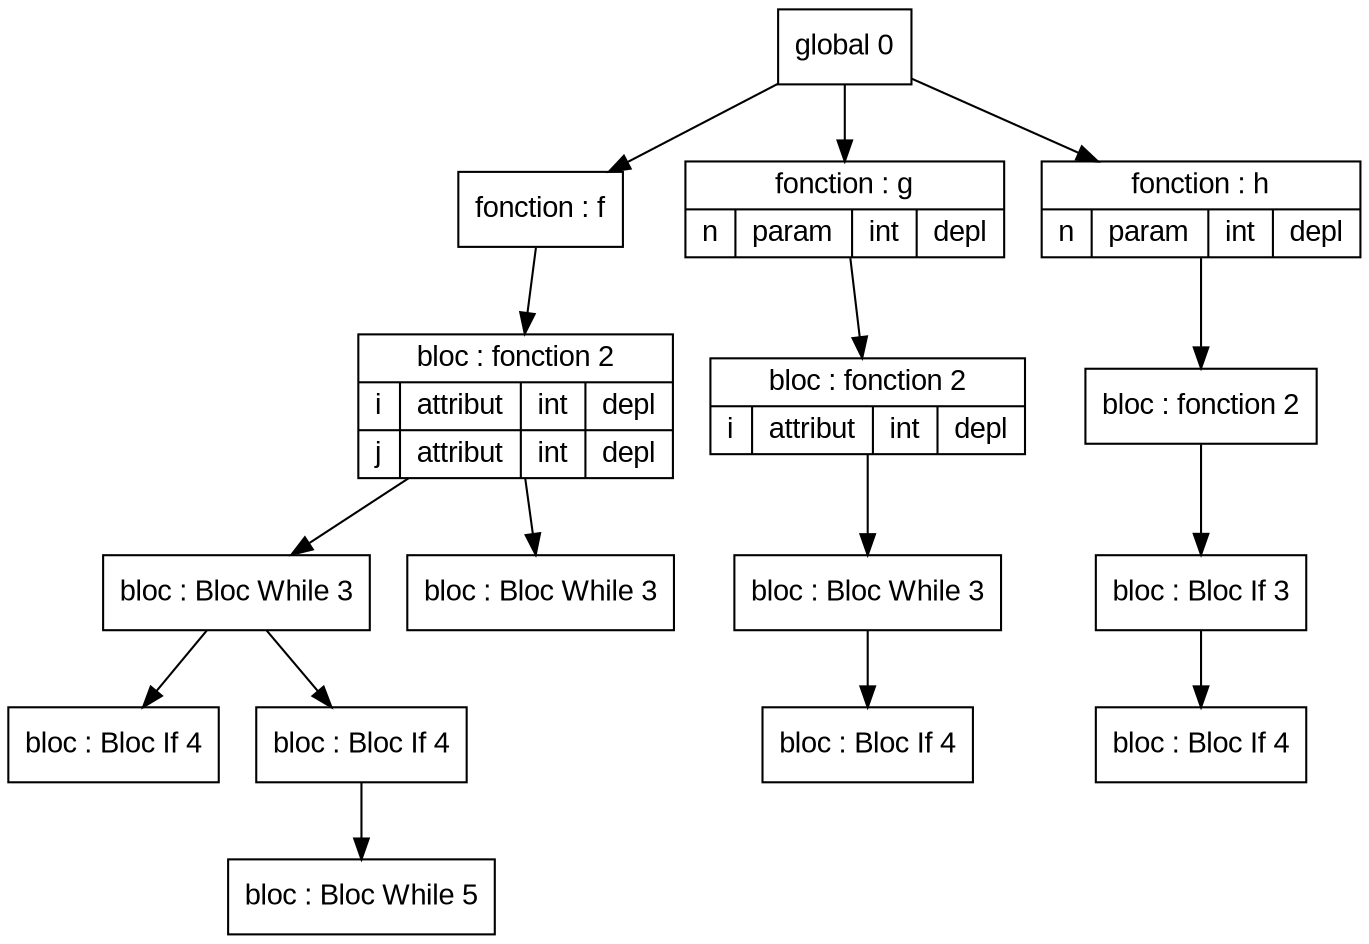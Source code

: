 digraph "tds"{

	node [fontname="Arial"];

	N4 [shape=record label="{ bloc : Bloc If  4
	}"];

	N6 [shape=record label="{ bloc : Bloc While  5
	}"];

	N5 [shape=record label="{ bloc : Bloc If  4
	}"];

	N3 [shape=record label="{ bloc : Bloc While  3
	}"];

	N7 [shape=record label="{ bloc : Bloc While  3
	}"];

	N2 [shape=record label="{ bloc : fonction  2
	| { i | attribut | int | depl }
	| { j | attribut | int | depl }
	}"];

	N1 [shape=record label="{ fonction : f
	}"];

	N11 [shape=record label="{ bloc : Bloc If  4
	}"];

	N10 [shape=record label="{ bloc : Bloc While  3
	}"];

	N9 [shape=record label="{ bloc : fonction  2
	| { i | attribut | int | depl }
	}"];

	N8 [shape=record label="{ fonction : g
	| { n | param | int | depl }
	}"];

	N15 [shape=record label="{ bloc : Bloc If  4
	}"];

	N14 [shape=record label="{ bloc : Bloc If  3
	}"];

	N13 [shape=record label="{ bloc : fonction  2
	}"];

	N12 [shape=record label="{ fonction : h
	| { n | param | int | depl }
	}"];

	N0 [shape=record label="{ global 0
	}"];


	N0 -> N1; 
	N1 -> N2; 
	N2 -> N3; 
	N3 -> N4; 
	N3 -> N5; 
	N5 -> N6; 
	N2 -> N7; 
	N0 -> N8; 
	N8 -> N9; 
	N9 -> N10; 
	N10 -> N11; 
	N0 -> N12; 
	N12 -> N13; 
	N13 -> N14; 
	N14 -> N15; 
}

